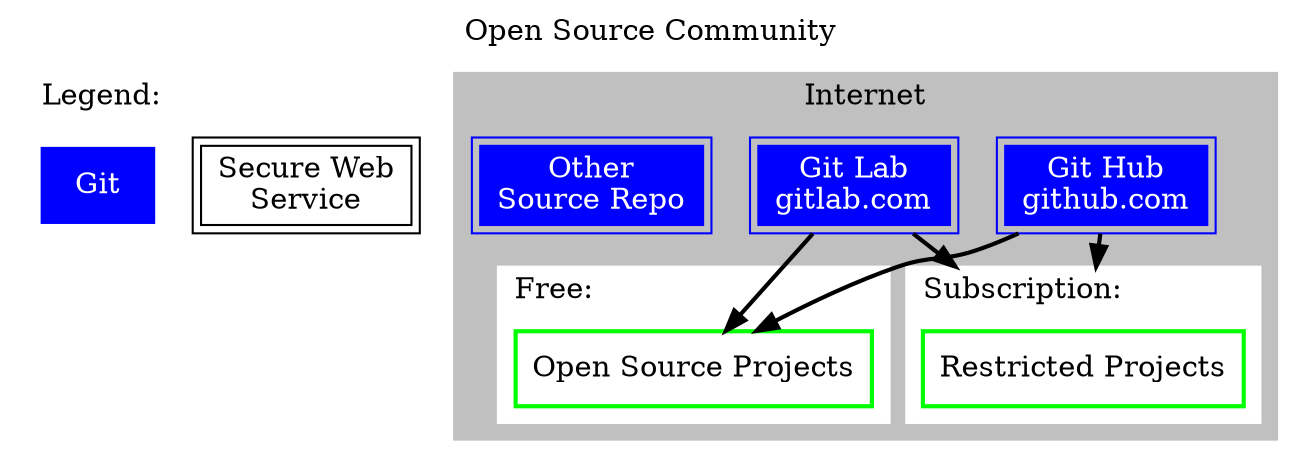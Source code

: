 digraph Community {
	graph [bb="0 0 781 626", id=Community, label="Open Source Community", labelloc=t, compound=true, color=green];
	node [label="\N", style=bold, color=green, shape=box];
	edge [constraint=true, style=bold];
	subgraph cluster_Lengend {
		graph [label="Legend:",
			color=white,
			labeljust=l,
			style=filled];
		SecureService [label="Secure Web\nService", style=solid, color=black, peripheries=2];
		Git [label=Git, style=filled, color=blue, fontcolor=white];
	}
	subgraph cluster_Internet {
		graph [label=Internet,
			color=gray,
			style=filled];
		subgraph cluster_Free {
			graph [label="Free:",
				color=white,
				labeljust=l];
			Free [label="Open Source Projects"];
		}
		subgraph cluster_Subscription {
			graph [label="Subscription:",
				color=white,
				labeljust=l];
			Subscription [label="Restricted Projects"];
		}
		Internet [style=invis, shape=point];
		GitHub [label="Git Hub\ngithub.com", style=filled, color=blue, peripheries=2, fontcolor=white, id="\N", URL="https://github.com/login"];
		GitLab [label="Git Lab\ngitlab.com", style=filled, color=blue, peripheries=2, fontcolor=white, id="\N", URL="https://gitlab.com/users/sign_in"];
		Other [label="Other\nSource Repo", style=filled, color=blue, peripheries=2, fontcolor=white, id="\N"];
		GitHub -> Free;
		GitLab -> Free;
		GitHub -> Subscription [lhead=cluster_Subscription];
		GitLab -> Subscription [lhead=cluster_Subscription];
	}
}
